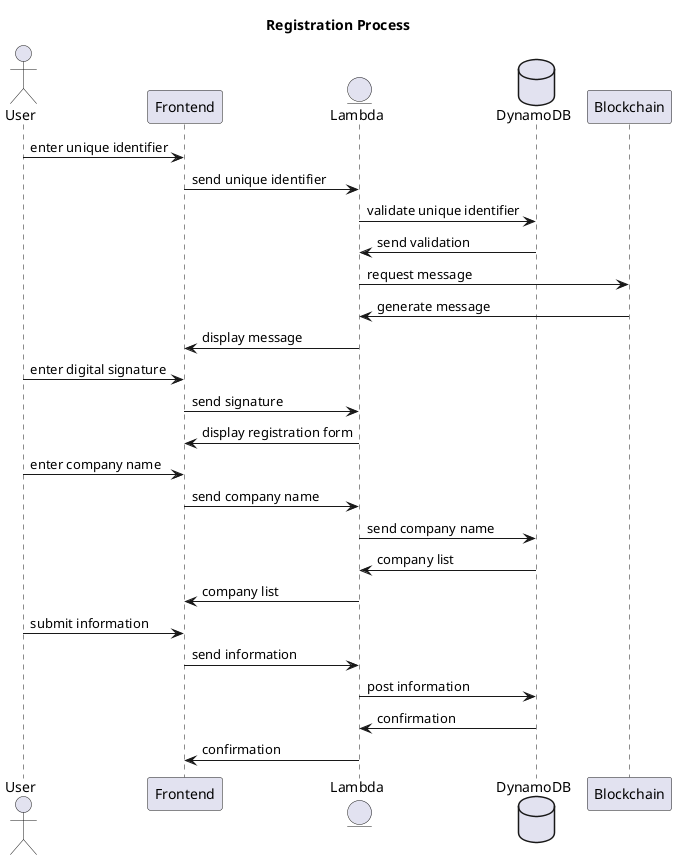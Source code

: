 @startuml

title "Registration Process"

Actor "User"
participant "Frontend"

entity "Lambda" as lamb
Database "DynamoDB" as db

User -> Frontend : enter unique identifier
Frontend -> lamb : send unique identifier
lamb -> db : validate unique identifier
db-> lamb : send validation
lamb -> Blockchain : request message
Blockchain -> lamb : generate message
lamb -> Frontend : display message
User -> Frontend : enter digital signature
Frontend -> lamb : send signature
lamb -> Frontend : display registration form
User -> Frontend : enter company name
Frontend -> lamb : send company name
lamb -> db : send company name
db -> lamb : company list
lamb -> Frontend : company list
User -> Frontend : submit information
Frontend -> lamb : send information
lamb -> db : post information
db -> lamb : confirmation
lamb -> Frontend : confirmation

@enduml
